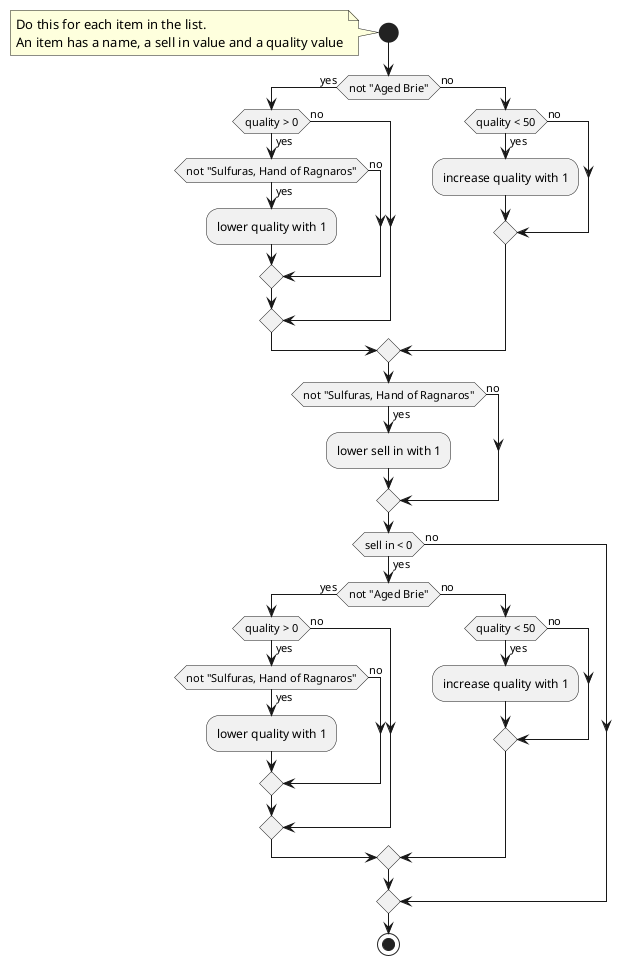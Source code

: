 @startuml

start
note left
    Do this for each item in the list.
    An item has a name, a sell in value and a quality value
end note

if (not "Aged Brie") then (yes)
    if (quality > 0) then (yes)
        if (not "Sulfuras, Hand of Ragnaros") then (yes)
            -lower quality with 1
        else (no)
        endif
    else (no)
    endif
else (no)
    if (quality < 50) then (yes)
        -increase quality with 1
    else (no)
    endif
endif

if (not "Sulfuras, Hand of Ragnaros") then (yes)
    -lower sell in with 1
else (no)
endif

if (sell in < 0) then (yes)
    if (not "Aged Brie") then (yes)
        if (quality > 0) then (yes)
            if (not "Sulfuras, Hand of Ragnaros") then (yes)
                -lower quality with 1
            else (no)
            endif
        else (no)
        endif
    else (no)
        if (quality < 50) then (yes)
            -increase quality with 1
        else (no)
        endif
    endif
else (no)
endif

stop

@enduml
